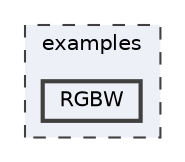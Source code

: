 digraph "/home/runner/work/FastLED/FastLED/examples/RGBW"
{
 // INTERACTIVE_SVG=YES
 // LATEX_PDF_SIZE
  bgcolor="transparent";
  edge [fontname=Helvetica,fontsize=10,labelfontname=Helvetica,labelfontsize=10];
  node [fontname=Helvetica,fontsize=10,shape=box,height=0.2,width=0.4];
  compound=true
  subgraph clusterdir_d28a4824dc47e487b107a5db32ef43c4 {
    graph [ bgcolor="#edf0f7", pencolor="grey25", label="examples", fontname=Helvetica,fontsize=10 style="filled,dashed", URL="dir_d28a4824dc47e487b107a5db32ef43c4.html",tooltip=""]
  dir_7f0b57471d0c9fa17da22e17cfd53ab8 [label="RGBW", fillcolor="#edf0f7", color="grey25", style="filled,bold", URL="dir_7f0b57471d0c9fa17da22e17cfd53ab8.html",tooltip=""];
  }
}
